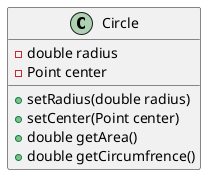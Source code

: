 @startuml
class Circle
{

    -double radius
    -Point center

    +setRadius(double radius)
    +setCenter(Point center)
    +double getArea()
    +double getCircumfrence()
}
@enduml
